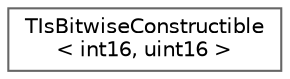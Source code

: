 digraph "Graphical Class Hierarchy"
{
 // INTERACTIVE_SVG=YES
 // LATEX_PDF_SIZE
  bgcolor="transparent";
  edge [fontname=Helvetica,fontsize=10,labelfontname=Helvetica,labelfontsize=10];
  node [fontname=Helvetica,fontsize=10,shape=box,height=0.2,width=0.4];
  rankdir="LR";
  Node0 [id="Node000000",label="TIsBitwiseConstructible\l\< int16, uint16 \>",height=0.2,width=0.4,color="grey40", fillcolor="white", style="filled",URL="$d6/d4d/structTIsBitwiseConstructible_3_01int16_00_01uint16_01_4.html",tooltip=" "];
}
